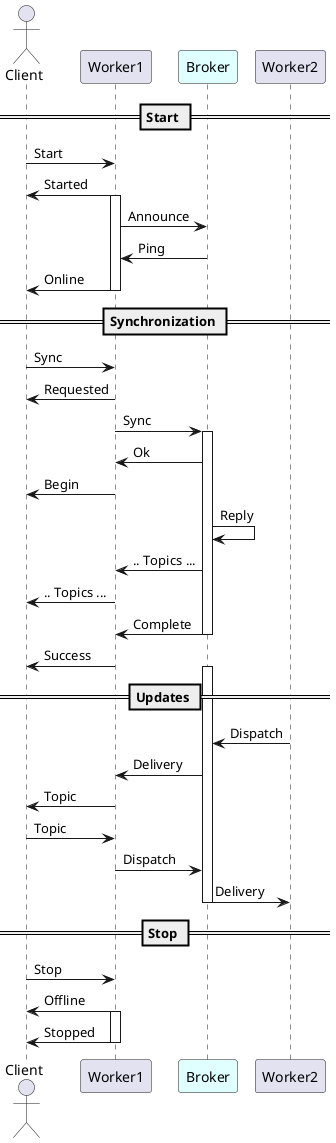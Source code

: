 @startuml component

== Start ==

actor Client
participant Worker1
participant Broker #LightCyan

Client -> Worker1 : Start
Worker1 -> Client : Started

activate Worker1
Worker1 -> Broker : Announce
Broker -> Worker1 : Ping
Worker1 -> Client : Online
deactivate Worker1

== Synchronization ==

Client -> Worker1 : Sync
Worker1 -> Client : Requested
Worker1 -> Broker : Sync

activate Broker
Broker -> Worker1 : Ok
Worker1 -> Client : Begin
Broker -> Broker : Reply
Broker -> Worker1 : .. Topics ...
Worker1 -> Client : .. Topics ...
Broker -> Worker1 : Complete
deactivate Broker

Worker1 -> Client : Success

== Updates ==

participant Worker2

activate Broker
Worker2 -> Broker : Dispatch
Broker -> Worker1 : Delivery
Worker1 -> Client : Topic
Client -> Worker1 : Topic
Worker1 -> Broker : Dispatch
Broker -> Worker2: Delivery
deactivate Broker

== Stop ==

Client -> Worker1 : Stop
Worker1 -> Client : Offline
activate Worker1
Worker1 -> Client : Stopped
deactivate Worker1

@enduml
